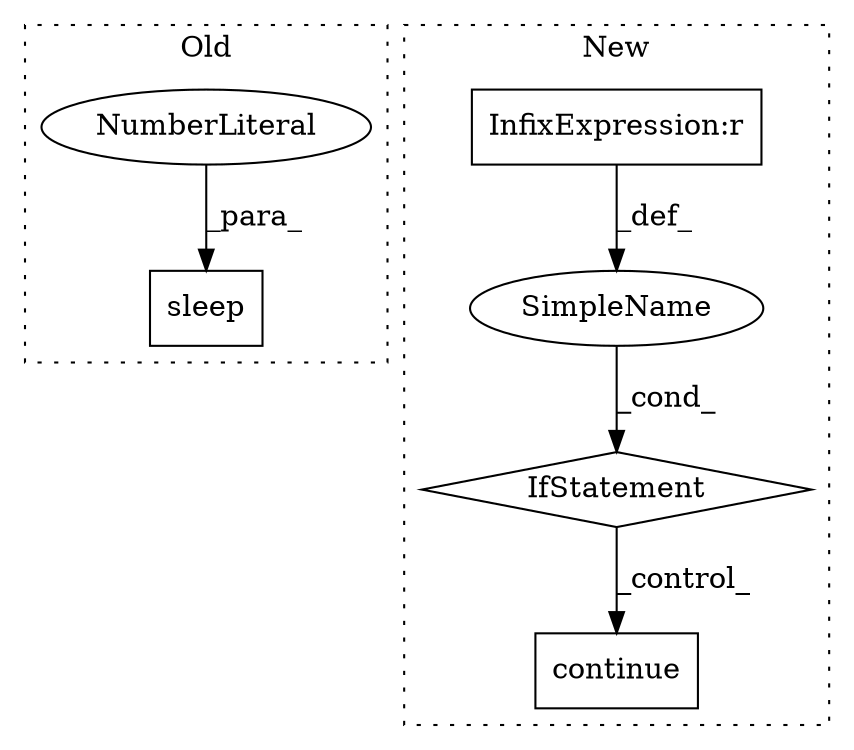 digraph G {
subgraph cluster0 {
1 [label="sleep" a="32" s="5882,5892" l="6,1" shape="box"];
3 [label="NumberLiteral" a="34" s="5888" l="4" shape="ellipse"];
label = "Old";
style="dotted";
}
subgraph cluster1 {
2 [label="continue" a="18" s="6282" l="9" shape="box"];
4 [label="IfStatement" a="25" s="6254,6270" l="4,2" shape="diamond"];
5 [label="SimpleName" a="42" s="" l="" shape="ellipse"];
6 [label="InfixExpression:r" a="27" s="6262" l="4" shape="box"];
label = "New";
style="dotted";
}
3 -> 1 [label="_para_"];
4 -> 2 [label="_control_"];
5 -> 4 [label="_cond_"];
6 -> 5 [label="_def_"];
}